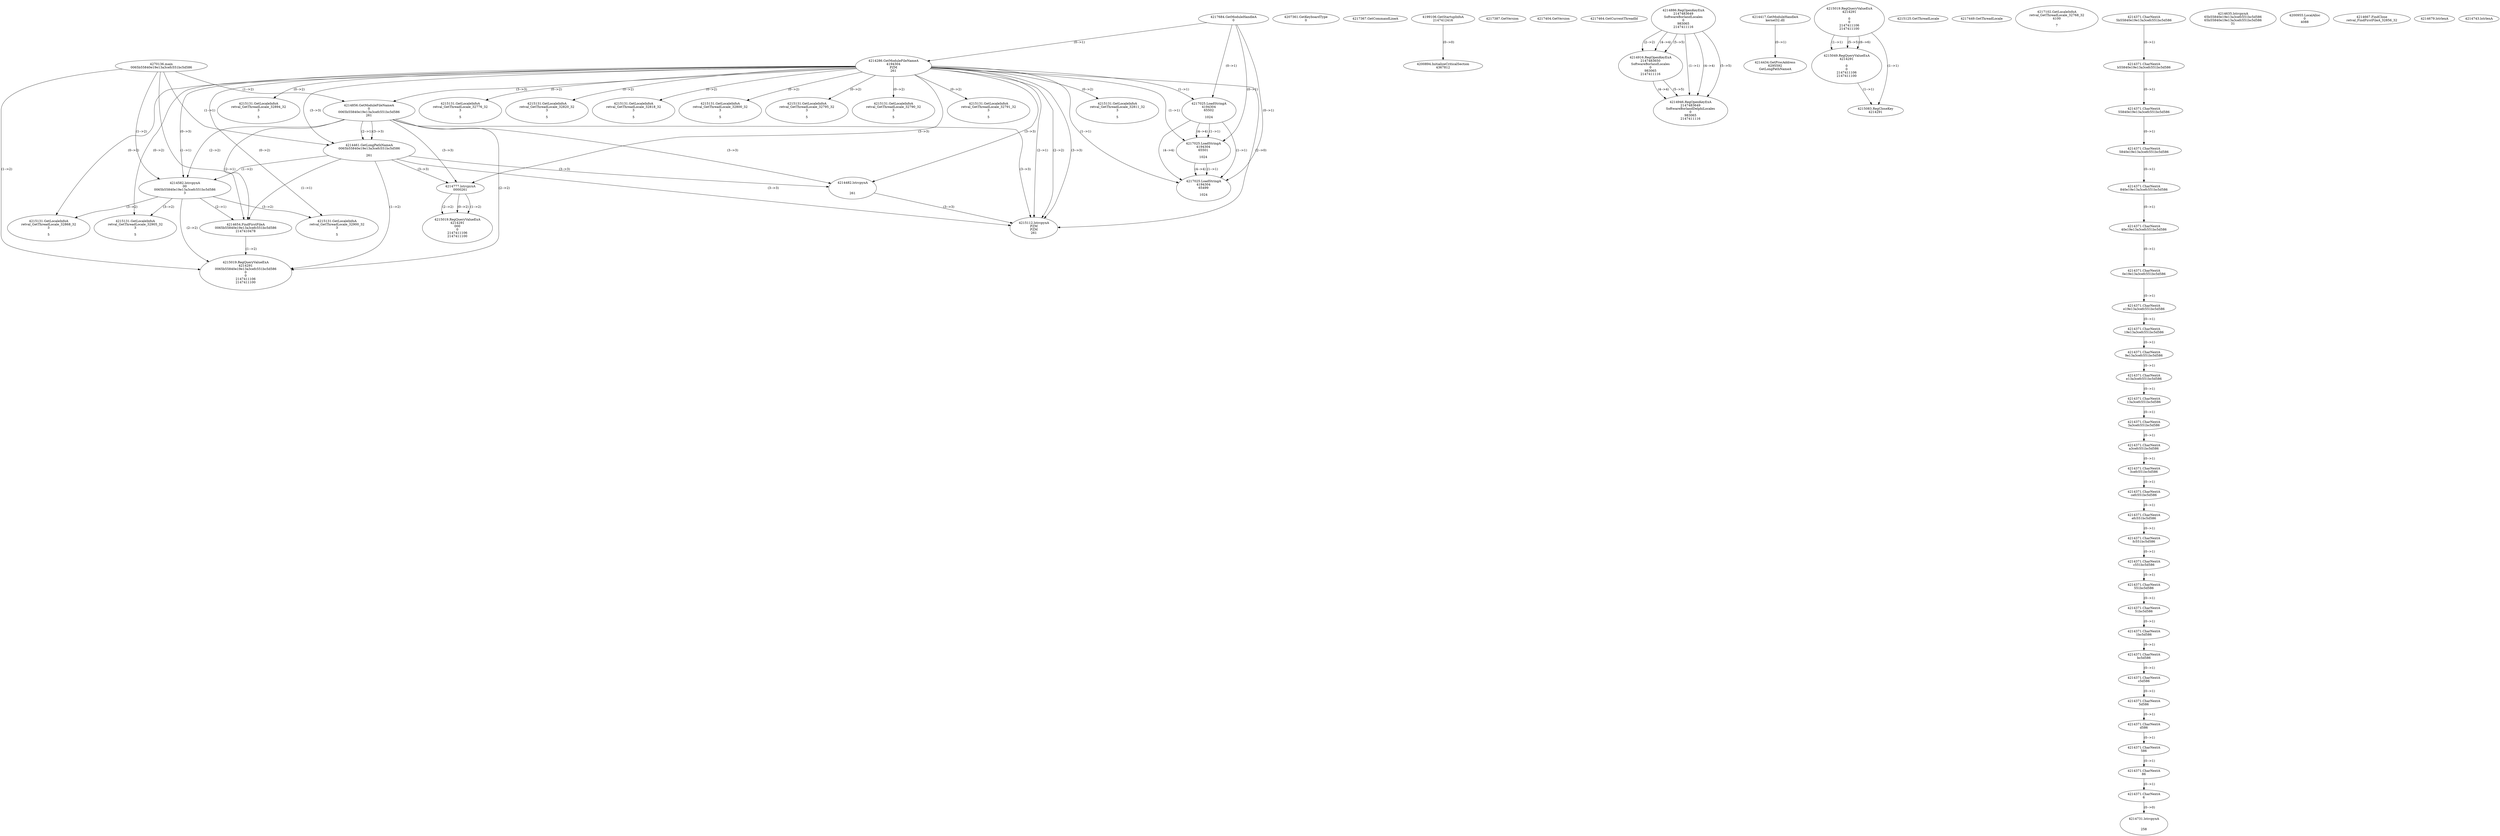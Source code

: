 // Global SCDG with merge call
digraph {
	0 [label="4270136.main
0065b55840e19e13a3cefc551bc5d586"]
	1 [label="4217684.GetModuleHandleA
0"]
	2 [label="4207361.GetKeyboardType
0"]
	3 [label="4217367.GetCommandLineA
"]
	4 [label="4199106.GetStartupInfoA
2147412416"]
	5 [label="4217387.GetVersion
"]
	6 [label="4217404.GetVersion
"]
	7 [label="4217464.GetCurrentThreadId
"]
	8 [label="4214286.GetModuleFileNameA
4194304
PZM
261"]
	1 -> 8 [label="(0-->1)"]
	9 [label="4214856.GetModuleFileNameA
0
0065b55840e19e13a3cefc551bc5d586
261"]
	0 -> 9 [label="(1-->2)"]
	8 -> 9 [label="(3-->3)"]
	10 [label="4214886.RegOpenKeyExA
2147483649
Software\Borland\Locales
0
983065
2147411116"]
	11 [label="4214916.RegOpenKeyExA
2147483650
Software\Borland\Locales
0
983065
2147411116"]
	10 -> 11 [label="(2-->2)"]
	10 -> 11 [label="(4-->4)"]
	10 -> 11 [label="(5-->5)"]
	12 [label="4214417.GetModuleHandleA
kernel32.dll"]
	13 [label="4214434.GetProcAddress
6295592
GetLongPathNameA"]
	12 -> 13 [label="(0-->1)"]
	14 [label="4214461.GetLongPathNameA
0065b55840e19e13a3cefc551bc5d586

261"]
	0 -> 14 [label="(1-->1)"]
	9 -> 14 [label="(2-->1)"]
	8 -> 14 [label="(3-->3)"]
	9 -> 14 [label="(3-->3)"]
	15 [label="4214482.lstrcpynA


261"]
	8 -> 15 [label="(3-->3)"]
	9 -> 15 [label="(3-->3)"]
	14 -> 15 [label="(3-->3)"]
	16 [label="4215019.RegQueryValueExA
4214291

0
0
2147411106
2147411100"]
	17 [label="4215049.RegQueryValueExA
4214291

0
0
2147411106
2147411100"]
	16 -> 17 [label="(1-->1)"]
	16 -> 17 [label="(5-->5)"]
	16 -> 17 [label="(6-->6)"]
	18 [label="4215083.RegCloseKey
4214291"]
	16 -> 18 [label="(1-->1)"]
	17 -> 18 [label="(1-->1)"]
	19 [label="4215112.lstrcpynA
PZM
PZM
261"]
	8 -> 19 [label="(2-->1)"]
	8 -> 19 [label="(2-->2)"]
	8 -> 19 [label="(3-->3)"]
	9 -> 19 [label="(3-->3)"]
	14 -> 19 [label="(3-->3)"]
	15 -> 19 [label="(3-->3)"]
	8 -> 19 [label="(2-->0)"]
	20 [label="4215125.GetThreadLocale
"]
	21 [label="4215131.GetLocaleInfoA
retval_GetThreadLocale_32811_32
3

5"]
	8 -> 21 [label="(0-->2)"]
	22 [label="4217025.LoadStringA
4194304
65502

1024"]
	1 -> 22 [label="(0-->1)"]
	8 -> 22 [label="(1-->1)"]
	23 [label="4217025.LoadStringA
4194304
65501

1024"]
	1 -> 23 [label="(0-->1)"]
	8 -> 23 [label="(1-->1)"]
	22 -> 23 [label="(1-->1)"]
	22 -> 23 [label="(4-->4)"]
	24 [label="4217449.GetThreadLocale
"]
	25 [label="4217102.GetLocaleInfoA
retval_GetThreadLocale_32768_32
4100

7"]
	26 [label="4215131.GetLocaleInfoA
retval_GetThreadLocale_32894_32
3

5"]
	8 -> 26 [label="(0-->2)"]
	27 [label="4214582.lstrcpynA
00
0065b55840e19e13a3cefc551bc5d586
3"]
	0 -> 27 [label="(1-->2)"]
	9 -> 27 [label="(2-->2)"]
	14 -> 27 [label="(1-->2)"]
	8 -> 27 [label="(0-->3)"]
	28 [label="4214371.CharNextA
5b55840e19e13a3cefc551bc5d586"]
	29 [label="4214371.CharNextA
b55840e19e13a3cefc551bc5d586"]
	28 -> 29 [label="(0-->1)"]
	30 [label="4214371.CharNextA
55840e19e13a3cefc551bc5d586"]
	29 -> 30 [label="(0-->1)"]
	31 [label="4214371.CharNextA
5840e19e13a3cefc551bc5d586"]
	30 -> 31 [label="(0-->1)"]
	32 [label="4214371.CharNextA
840e19e13a3cefc551bc5d586"]
	31 -> 32 [label="(0-->1)"]
	33 [label="4214371.CharNextA
40e19e13a3cefc551bc5d586"]
	32 -> 33 [label="(0-->1)"]
	34 [label="4214371.CharNextA
0e19e13a3cefc551bc5d586"]
	33 -> 34 [label="(0-->1)"]
	35 [label="4214371.CharNextA
e19e13a3cefc551bc5d586"]
	34 -> 35 [label="(0-->1)"]
	36 [label="4214371.CharNextA
19e13a3cefc551bc5d586"]
	35 -> 36 [label="(0-->1)"]
	37 [label="4214371.CharNextA
9e13a3cefc551bc5d586"]
	36 -> 37 [label="(0-->1)"]
	38 [label="4214371.CharNextA
e13a3cefc551bc5d586"]
	37 -> 38 [label="(0-->1)"]
	39 [label="4214371.CharNextA
13a3cefc551bc5d586"]
	38 -> 39 [label="(0-->1)"]
	40 [label="4214371.CharNextA
3a3cefc551bc5d586"]
	39 -> 40 [label="(0-->1)"]
	41 [label="4214371.CharNextA
a3cefc551bc5d586"]
	40 -> 41 [label="(0-->1)"]
	42 [label="4214371.CharNextA
3cefc551bc5d586"]
	41 -> 42 [label="(0-->1)"]
	43 [label="4214371.CharNextA
cefc551bc5d586"]
	42 -> 43 [label="(0-->1)"]
	44 [label="4214371.CharNextA
efc551bc5d586"]
	43 -> 44 [label="(0-->1)"]
	45 [label="4214371.CharNextA
fc551bc5d586"]
	44 -> 45 [label="(0-->1)"]
	46 [label="4214371.CharNextA
c551bc5d586"]
	45 -> 46 [label="(0-->1)"]
	47 [label="4214371.CharNextA
551bc5d586"]
	46 -> 47 [label="(0-->1)"]
	48 [label="4214371.CharNextA
51bc5d586"]
	47 -> 48 [label="(0-->1)"]
	49 [label="4214371.CharNextA
1bc5d586"]
	48 -> 49 [label="(0-->1)"]
	50 [label="4214371.CharNextA
bc5d586"]
	49 -> 50 [label="(0-->1)"]
	51 [label="4214371.CharNextA
c5d586"]
	50 -> 51 [label="(0-->1)"]
	52 [label="4214371.CharNextA
5d586"]
	51 -> 52 [label="(0-->1)"]
	53 [label="4214371.CharNextA
d586"]
	52 -> 53 [label="(0-->1)"]
	54 [label="4214371.CharNextA
586"]
	53 -> 54 [label="(0-->1)"]
	55 [label="4214371.CharNextA
86"]
	54 -> 55 [label="(0-->1)"]
	56 [label="4214371.CharNextA
6"]
	55 -> 56 [label="(0-->1)"]
	57 [label="4214635.lstrcpynA
65b55840e19e13a3cefc551bc5d586
65b55840e19e13a3cefc551bc5d586
31"]
	58 [label="4214654.FindFirstFileA
0065b55840e19e13a3cefc551bc5d586
2147410478"]
	0 -> 58 [label="(1-->1)"]
	9 -> 58 [label="(2-->1)"]
	14 -> 58 [label="(1-->1)"]
	27 -> 58 [label="(2-->1)"]
	59 [label="4215019.RegQueryValueExA
4214291
0065b55840e19e13a3cefc551bc5d586
0
0
2147411106
2147411100"]
	0 -> 59 [label="(1-->2)"]
	9 -> 59 [label="(2-->2)"]
	14 -> 59 [label="(1-->2)"]
	27 -> 59 [label="(2-->2)"]
	58 -> 59 [label="(1-->2)"]
	60 [label="4215131.GetLocaleInfoA
retval_GetThreadLocale_32868_32
3

5"]
	8 -> 60 [label="(0-->2)"]
	27 -> 60 [label="(3-->2)"]
	61 [label="4200894.InitializeCriticalSection
4367812"]
	4 -> 61 [label="(0-->0)"]
	62 [label="4200955.LocalAlloc
0
4088"]
	63 [label="4215131.GetLocaleInfoA
retval_GetThreadLocale_32905_32
3

5"]
	8 -> 63 [label="(0-->2)"]
	27 -> 63 [label="(3-->2)"]
	64 [label="4214946.RegOpenKeyExA
2147483649
Software\Borland\Delphi\Locales
0
983065
2147411116"]
	10 -> 64 [label="(1-->1)"]
	10 -> 64 [label="(4-->4)"]
	11 -> 64 [label="(4-->4)"]
	10 -> 64 [label="(5-->5)"]
	11 -> 64 [label="(5-->5)"]
	65 [label="4215131.GetLocaleInfoA
retval_GetThreadLocale_32776_32
3

5"]
	8 -> 65 [label="(0-->2)"]
	66 [label="4217025.LoadStringA
4194304
65499

1024"]
	1 -> 66 [label="(0-->1)"]
	8 -> 66 [label="(1-->1)"]
	22 -> 66 [label="(1-->1)"]
	23 -> 66 [label="(1-->1)"]
	22 -> 66 [label="(4-->4)"]
	23 -> 66 [label="(4-->4)"]
	67 [label="4215131.GetLocaleInfoA
retval_GetThreadLocale_32820_32
3

5"]
	8 -> 67 [label="(0-->2)"]
	68 [label="4215131.GetLocaleInfoA
retval_GetThreadLocale_32818_32
3

5"]
	8 -> 68 [label="(0-->2)"]
	69 [label="4215131.GetLocaleInfoA
retval_GetThreadLocale_32800_32
3

5"]
	8 -> 69 [label="(0-->2)"]
	70 [label="4215131.GetLocaleInfoA
retval_GetThreadLocale_32795_32
3

5"]
	8 -> 70 [label="(0-->2)"]
	71 [label="4215131.GetLocaleInfoA
retval_GetThreadLocale_32790_32
3

5"]
	8 -> 71 [label="(0-->2)"]
	72 [label="4215131.GetLocaleInfoA
retval_GetThreadLocale_32791_32
3

5"]
	8 -> 72 [label="(0-->2)"]
	73 [label="4214667.FindClose
retval_FindFirstFileA_32856_32"]
	74 [label="4214679.lstrlenA
"]
	75 [label="4214731.lstrcpynA


258"]
	56 -> 75 [label="(0-->0)"]
	76 [label="4214743.lstrlenA
"]
	77 [label="4214777.lstrcpynA
00\
00\
261"]
	8 -> 77 [label="(3-->3)"]
	9 -> 77 [label="(3-->3)"]
	14 -> 77 [label="(3-->3)"]
	78 [label="4215019.RegQueryValueExA
4214291
00\
0
0
2147411106
2147411100"]
	77 -> 78 [label="(1-->2)"]
	77 -> 78 [label="(2-->2)"]
	77 -> 78 [label="(0-->2)"]
	79 [label="4215131.GetLocaleInfoA
retval_GetThreadLocale_32900_32
3

5"]
	8 -> 79 [label="(0-->2)"]
	27 -> 79 [label="(3-->2)"]
}
